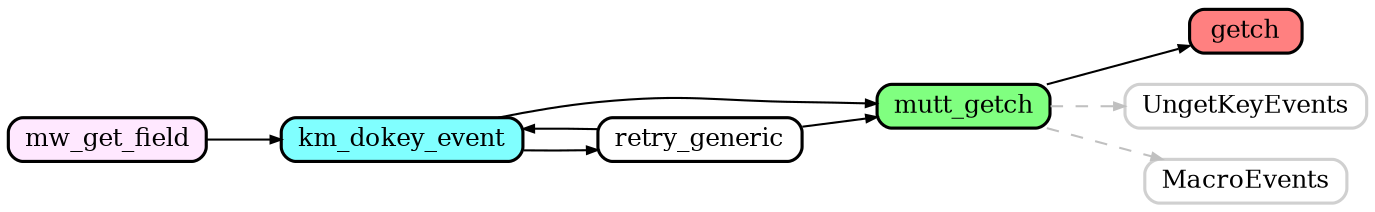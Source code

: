 digraph callgraph {
	graph [
		rankdir="LR"
		nodesep="0.2"
		ranksep="0.5"
		compound="true"
	]

	node [
		shape="Mrecord"
		fontsize="12"
		fillcolor="#ffffff"
		style="filled"
		height="0.2"
		penwidth="1.5"
		color="black"
	]

	edge [
		penwidth="1.0"
		arrowsize="0.5"
	]

	getch          [ fillcolor="#ff8080" ]
	mutt_getch     [ fillcolor="#80ff80" ]
	km_dokey_event [ fillcolor="#80ffff" ]

	node [ fillcolor="#ffe8ff" ]
	mw_get_field

	node [ fillcolor="#ffffff" ]
	UngetKeyEvents [ color="#d0d0d0" ]
	MacroEvents    [ color="#d0d0d0" ]

	mw_get_field                -> km_dokey_event
	km_dokey_event               -> mutt_getch
	km_dokey_event               -> retry_generic
	mutt_getch                   -> getch
	mutt_getch                   -> MacroEvents    [ color="#c0c0c0" style=dashed ]
	mutt_getch                   -> UngetKeyEvents [ color="#c0c0c0" style=dashed ]
	retry_generic                -> km_dokey_event
	retry_generic                -> mutt_getch

	{ rank=same getch MacroEvents UngetKeyEvents }

}

